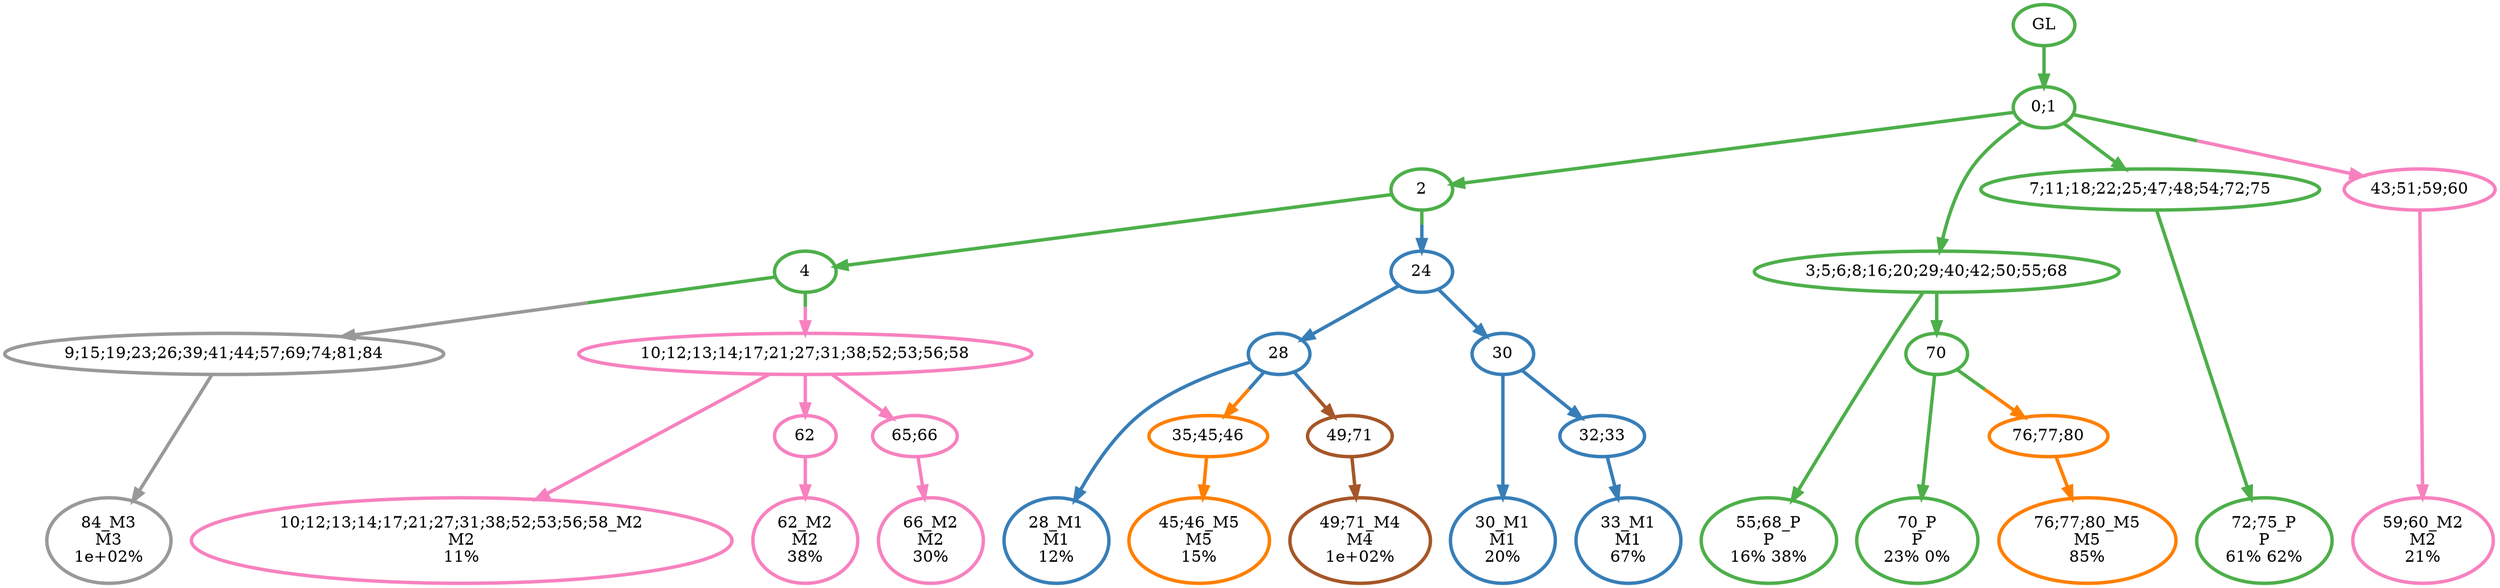 digraph T {
	{
		rank=same
		27 [penwidth=3,colorscheme=set19,color=3,label="55;68_P\nP\n16% 38%"]
		25 [penwidth=3,colorscheme=set19,color=3,label="70_P\nP\n23% 0%"]
		23 [penwidth=3,colorscheme=set19,color=3,label="72;75_P\nP\n61% 62%"]
		21 [penwidth=3,colorscheme=set19,color=2,label="28_M1\nM1\n12%"]
		19 [penwidth=3,colorscheme=set19,color=2,label="30_M1\nM1\n20%"]
		17 [penwidth=3,colorscheme=set19,color=2,label="33_M1\nM1\n67%"]
		16 [penwidth=3,colorscheme=set19,color=8,label="10;12;13;14;17;21;27;31;38;52;53;56;58_M2\nM2\n11%"]
		14 [penwidth=3,colorscheme=set19,color=8,label="62_M2\nM2\n38%"]
		12 [penwidth=3,colorscheme=set19,color=8,label="66_M2\nM2\n30%"]
		11 [penwidth=3,colorscheme=set19,color=8,label="59;60_M2\nM2\n21%"]
		10 [penwidth=3,colorscheme=set19,color=9,label="84_M3\nM3\n1e+02%"]
		9 [penwidth=3,colorscheme=set19,color=7,label="49;71_M4\nM4\n1e+02%"]
		8 [penwidth=3,colorscheme=set19,color=5,label="45;46_M5\nM5\n15%"]
		7 [penwidth=3,colorscheme=set19,color=5,label="76;77;80_M5\nM5\n85%"]
	}
	32 [penwidth=3,colorscheme=set19,color=3,label="GL"]
	31 [penwidth=3,colorscheme=set19,color=3,label="0;1"]
	30 [penwidth=3,colorscheme=set19,color=3,label="2"]
	29 [penwidth=3,colorscheme=set19,color=3,label="4"]
	28 [penwidth=3,colorscheme=set19,color=3,label="3;5;6;8;16;20;29;40;42;50;55;68"]
	26 [penwidth=3,colorscheme=set19,color=3,label="70"]
	24 [penwidth=3,colorscheme=set19,color=3,label="7;11;18;22;25;47;48;54;72;75"]
	22 [penwidth=3,colorscheme=set19,color=2,label="28"]
	20 [penwidth=3,colorscheme=set19,color=2,label="30"]
	18 [penwidth=3,colorscheme=set19,color=2,label="32;33"]
	15 [penwidth=3,colorscheme=set19,color=8,label="62"]
	13 [penwidth=3,colorscheme=set19,color=8,label="65;66"]
	6 [penwidth=3,colorscheme=set19,color=5,label="35;45;46"]
	5 [penwidth=3,colorscheme=set19,color=7,label="49;71"]
	4 [penwidth=3,colorscheme=set19,color=5,label="76;77;80"]
	3 [penwidth=3,colorscheme=set19,color=9,label="9;15;19;23;26;39;41;44;57;69;74;81;84"]
	2 [penwidth=3,colorscheme=set19,color=8,label="43;51;59;60"]
	1 [penwidth=3,colorscheme=set19,color=8,label="10;12;13;14;17;21;27;31;38;52;53;56;58"]
	0 [penwidth=3,colorscheme=set19,color=2,label="24"]
	32 -> 31 [penwidth=3,colorscheme=set19,color=3]
	31 -> 30 [penwidth=3,colorscheme=set19,color=3]
	31 -> 24 [penwidth=3,colorscheme=set19,color=3]
	31 -> 28 [penwidth=3,colorscheme=set19,color=3]
	31 -> 2 [penwidth=3,colorscheme=set19,color="3;0.5:8"]
	30 -> 29 [penwidth=3,colorscheme=set19,color=3]
	30 -> 0 [penwidth=3,colorscheme=set19,color="3;0.5:2"]
	29 -> 3 [penwidth=3,colorscheme=set19,color="3;0.5:9"]
	29 -> 1 [penwidth=3,colorscheme=set19,color="3;0.5:8"]
	28 -> 27 [penwidth=3,colorscheme=set19,color=3]
	28 -> 26 [penwidth=3,colorscheme=set19,color=3]
	26 -> 25 [penwidth=3,colorscheme=set19,color=3]
	26 -> 4 [penwidth=3,colorscheme=set19,color="3;0.5:5"]
	24 -> 23 [penwidth=3,colorscheme=set19,color=3]
	22 -> 21 [penwidth=3,colorscheme=set19,color=2]
	22 -> 6 [penwidth=3,colorscheme=set19,color="2;0.5:5"]
	22 -> 5 [penwidth=3,colorscheme=set19,color="2;0.5:7"]
	20 -> 19 [penwidth=3,colorscheme=set19,color=2]
	20 -> 18 [penwidth=3,colorscheme=set19,color=2]
	18 -> 17 [penwidth=3,colorscheme=set19,color=2]
	15 -> 14 [penwidth=3,colorscheme=set19,color=8]
	13 -> 12 [penwidth=3,colorscheme=set19,color=8]
	6 -> 8 [penwidth=3,colorscheme=set19,color=5]
	5 -> 9 [penwidth=3,colorscheme=set19,color=7]
	4 -> 7 [penwidth=3,colorscheme=set19,color=5]
	3 -> 10 [penwidth=3,colorscheme=set19,color=9]
	2 -> 11 [penwidth=3,colorscheme=set19,color=8]
	1 -> 16 [penwidth=3,colorscheme=set19,color=8]
	1 -> 15 [penwidth=3,colorscheme=set19,color=8]
	1 -> 13 [penwidth=3,colorscheme=set19,color=8]
	0 -> 22 [penwidth=3,colorscheme=set19,color=2]
	0 -> 20 [penwidth=3,colorscheme=set19,color=2]
}
